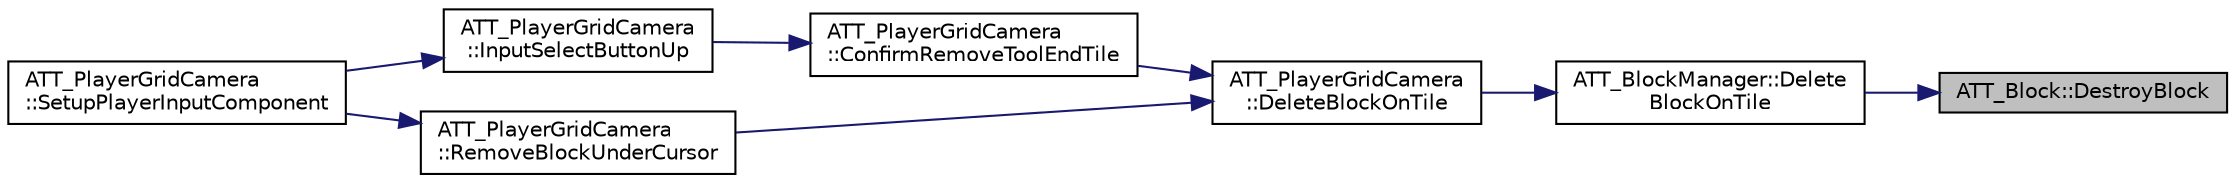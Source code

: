 digraph "ATT_Block::DestroyBlock"
{
 // LATEX_PDF_SIZE
  edge [fontname="Helvetica",fontsize="10",labelfontname="Helvetica",labelfontsize="10"];
  node [fontname="Helvetica",fontsize="10",shape=record];
  rankdir="RL";
  Node10 [label="ATT_Block::DestroyBlock",height=0.2,width=0.4,color="black", fillcolor="grey75", style="filled", fontcolor="black",tooltip=" "];
  Node10 -> Node11 [dir="back",color="midnightblue",fontsize="10",style="solid"];
  Node11 [label="ATT_BlockManager::Delete\lBlockOnTile",height=0.2,width=0.4,color="black", fillcolor="white", style="filled",URL="$class_a_t_t___block_manager.html#a4389a110be093fdec1e1e56e847f93a5",tooltip=" "];
  Node11 -> Node12 [dir="back",color="midnightblue",fontsize="10",style="solid"];
  Node12 [label="ATT_PlayerGridCamera\l::DeleteBlockOnTile",height=0.2,width=0.4,color="black", fillcolor="white", style="filled",URL="$class_a_t_t___player_grid_camera.html#a4ee51f1a11796e95ddef813ba85f101e",tooltip=" "];
  Node12 -> Node13 [dir="back",color="midnightblue",fontsize="10",style="solid"];
  Node13 [label="ATT_PlayerGridCamera\l::ConfirmRemoveToolEndTile",height=0.2,width=0.4,color="black", fillcolor="white", style="filled",URL="$class_a_t_t___player_grid_camera.html#a26a23b23a58d5bbeab3359dcbd359b3a",tooltip=" "];
  Node13 -> Node14 [dir="back",color="midnightblue",fontsize="10",style="solid"];
  Node14 [label="ATT_PlayerGridCamera\l::InputSelectButtonUp",height=0.2,width=0.4,color="black", fillcolor="white", style="filled",URL="$class_a_t_t___player_grid_camera.html#aeeb6cfbdab8803f40747796076729a07",tooltip=" "];
  Node14 -> Node15 [dir="back",color="midnightblue",fontsize="10",style="solid"];
  Node15 [label="ATT_PlayerGridCamera\l::SetupPlayerInputComponent",height=0.2,width=0.4,color="black", fillcolor="white", style="filled",URL="$class_a_t_t___player_grid_camera.html#a2ca56f44eba6e5ce19650dbc40f1af18",tooltip=" "];
  Node12 -> Node16 [dir="back",color="midnightblue",fontsize="10",style="solid"];
  Node16 [label="ATT_PlayerGridCamera\l::RemoveBlockUnderCursor",height=0.2,width=0.4,color="black", fillcolor="white", style="filled",URL="$class_a_t_t___player_grid_camera.html#a330aef5a0f8e06fa1d70aa07cdf72c3a",tooltip=" "];
  Node16 -> Node15 [dir="back",color="midnightblue",fontsize="10",style="solid"];
}
